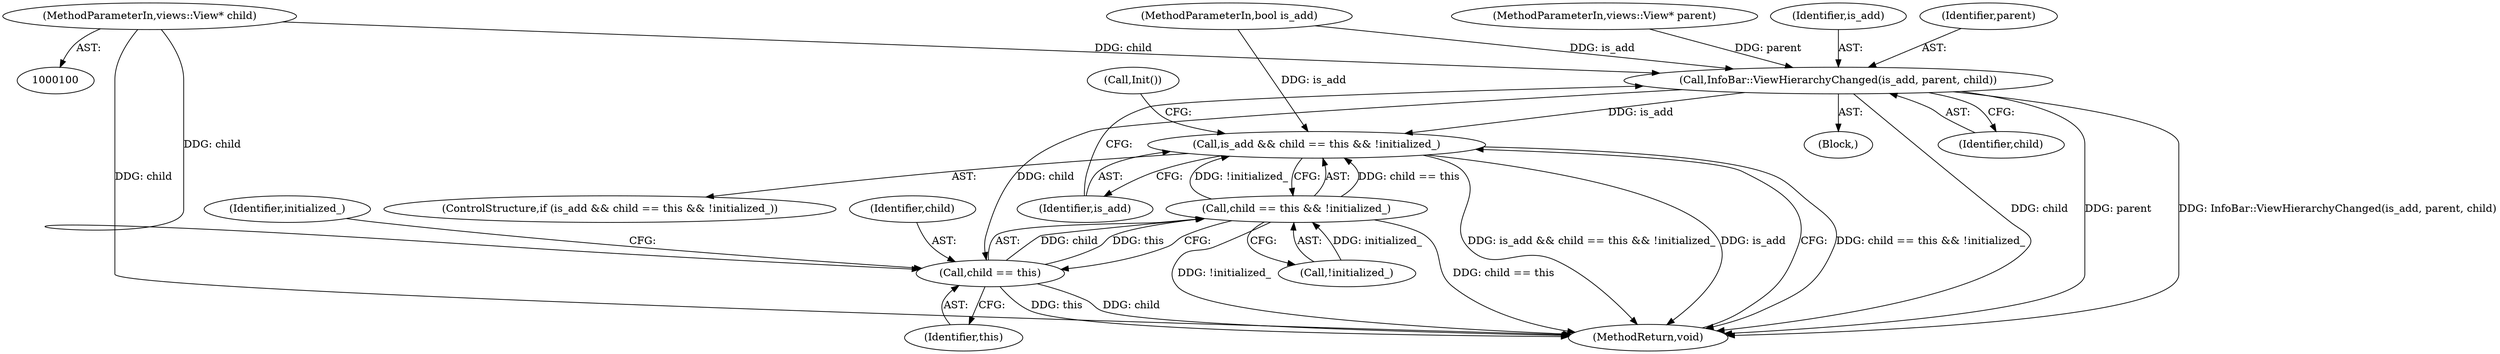 digraph "1_Chrome_fc3c351a3d995f73ead5c92354396a7ec2b14e3f_1@pointer" {
"1000103" [label="(MethodParameterIn,views::View* child)"];
"1000105" [label="(Call,InfoBar::ViewHierarchyChanged(is_add, parent, child))"];
"1000110" [label="(Call,is_add && child == this && !initialized_)"];
"1000113" [label="(Call,child == this)"];
"1000112" [label="(Call,child == this && !initialized_)"];
"1000109" [label="(ControlStructure,if (is_add && child == this && !initialized_))"];
"1000113" [label="(Call,child == this)"];
"1000111" [label="(Identifier,is_add)"];
"1000101" [label="(MethodParameterIn,bool is_add)"];
"1000115" [label="(Identifier,this)"];
"1000102" [label="(MethodParameterIn,views::View* parent)"];
"1000108" [label="(Identifier,child)"];
"1000110" [label="(Call,is_add && child == this && !initialized_)"];
"1000104" [label="(Block,)"];
"1000103" [label="(MethodParameterIn,views::View* child)"];
"1000112" [label="(Call,child == this && !initialized_)"];
"1000119" [label="(Call,Init())"];
"1000116" [label="(Call,!initialized_)"];
"1000117" [label="(Identifier,initialized_)"];
"1000105" [label="(Call,InfoBar::ViewHierarchyChanged(is_add, parent, child))"];
"1000106" [label="(Identifier,is_add)"];
"1000123" [label="(MethodReturn,void)"];
"1000114" [label="(Identifier,child)"];
"1000107" [label="(Identifier,parent)"];
"1000103" -> "1000100"  [label="AST: "];
"1000103" -> "1000123"  [label="DDG: child"];
"1000103" -> "1000105"  [label="DDG: child"];
"1000103" -> "1000113"  [label="DDG: child"];
"1000105" -> "1000104"  [label="AST: "];
"1000105" -> "1000108"  [label="CFG: "];
"1000106" -> "1000105"  [label="AST: "];
"1000107" -> "1000105"  [label="AST: "];
"1000108" -> "1000105"  [label="AST: "];
"1000111" -> "1000105"  [label="CFG: "];
"1000105" -> "1000123"  [label="DDG: child"];
"1000105" -> "1000123"  [label="DDG: parent"];
"1000105" -> "1000123"  [label="DDG: InfoBar::ViewHierarchyChanged(is_add, parent, child)"];
"1000101" -> "1000105"  [label="DDG: is_add"];
"1000102" -> "1000105"  [label="DDG: parent"];
"1000105" -> "1000110"  [label="DDG: is_add"];
"1000105" -> "1000113"  [label="DDG: child"];
"1000110" -> "1000109"  [label="AST: "];
"1000110" -> "1000111"  [label="CFG: "];
"1000110" -> "1000112"  [label="CFG: "];
"1000111" -> "1000110"  [label="AST: "];
"1000112" -> "1000110"  [label="AST: "];
"1000119" -> "1000110"  [label="CFG: "];
"1000123" -> "1000110"  [label="CFG: "];
"1000110" -> "1000123"  [label="DDG: child == this && !initialized_"];
"1000110" -> "1000123"  [label="DDG: is_add && child == this && !initialized_"];
"1000110" -> "1000123"  [label="DDG: is_add"];
"1000101" -> "1000110"  [label="DDG: is_add"];
"1000112" -> "1000110"  [label="DDG: child == this"];
"1000112" -> "1000110"  [label="DDG: !initialized_"];
"1000113" -> "1000112"  [label="AST: "];
"1000113" -> "1000115"  [label="CFG: "];
"1000114" -> "1000113"  [label="AST: "];
"1000115" -> "1000113"  [label="AST: "];
"1000117" -> "1000113"  [label="CFG: "];
"1000112" -> "1000113"  [label="CFG: "];
"1000113" -> "1000123"  [label="DDG: child"];
"1000113" -> "1000123"  [label="DDG: this"];
"1000113" -> "1000112"  [label="DDG: child"];
"1000113" -> "1000112"  [label="DDG: this"];
"1000112" -> "1000116"  [label="CFG: "];
"1000116" -> "1000112"  [label="AST: "];
"1000112" -> "1000123"  [label="DDG: child == this"];
"1000112" -> "1000123"  [label="DDG: !initialized_"];
"1000116" -> "1000112"  [label="DDG: initialized_"];
}
